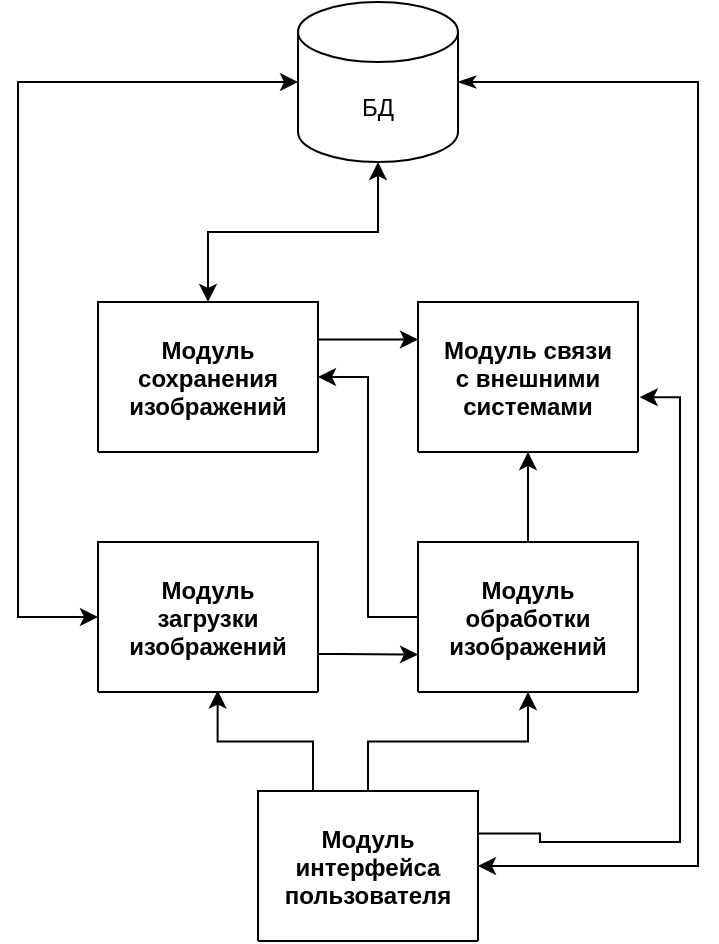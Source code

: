 <mxfile version="24.3.1" type="github">
  <diagram name="Страница — 1" id="MGqTzFy6tSMvy1WISyeM">
    <mxGraphModel dx="1560" dy="873" grid="1" gridSize="10" guides="1" tooltips="1" connect="1" arrows="1" fold="1" page="1" pageScale="1" pageWidth="583" pageHeight="827" math="0" shadow="0">
      <root>
        <mxCell id="0" />
        <mxCell id="1" parent="0" />
        <mxCell id="je2bhJFeGUnC3Seg1dl5-8" style="edgeStyle=orthogonalEdgeStyle;rounded=0;orthogonalLoop=1;jettySize=auto;html=1;entryX=0.5;entryY=1;entryDx=0;entryDy=0;" edge="1" parent="1" source="je2bhJFeGUnC3Seg1dl5-10" target="je2bhJFeGUnC3Seg1dl5-19">
          <mxGeometry relative="1" as="geometry" />
        </mxCell>
        <mxCell id="je2bhJFeGUnC3Seg1dl5-9" style="edgeStyle=orthogonalEdgeStyle;rounded=0;orthogonalLoop=1;jettySize=auto;html=1;entryX=1;entryY=0.5;entryDx=0;entryDy=0;" edge="1" parent="1" source="je2bhJFeGUnC3Seg1dl5-10" target="je2bhJFeGUnC3Seg1dl5-16">
          <mxGeometry relative="1" as="geometry" />
        </mxCell>
        <mxCell id="je2bhJFeGUnC3Seg1dl5-10" value="Модуль&#xa;обработки&#xa;изображений" style="shape=table;startSize=75;container=1;collapsible=0;childLayout=tableLayout;fixedRows=1;rowLines=1;fontStyle=1;align=center;resizeLast=1;" vertex="1" parent="1">
          <mxGeometry x="322" y="440" width="110" height="75" as="geometry" />
        </mxCell>
        <mxCell id="je2bhJFeGUnC3Seg1dl5-11" style="edgeStyle=orthogonalEdgeStyle;rounded=0;orthogonalLoop=1;jettySize=auto;html=1;" edge="1" parent="1" source="je2bhJFeGUnC3Seg1dl5-12" target="je2bhJFeGUnC3Seg1dl5-10">
          <mxGeometry relative="1" as="geometry" />
        </mxCell>
        <mxCell id="je2bhJFeGUnC3Seg1dl5-12" value="Модуль&#xa;интерфейса&#xa;пользователя" style="shape=table;startSize=75;container=1;collapsible=0;childLayout=tableLayout;fixedRows=1;rowLines=1;fontStyle=1;align=center;resizeLast=1;" vertex="1" parent="1">
          <mxGeometry x="242" y="564.5" width="110" height="75" as="geometry" />
        </mxCell>
        <mxCell id="je2bhJFeGUnC3Seg1dl5-13" style="edgeStyle=orthogonalEdgeStyle;rounded=0;orthogonalLoop=1;jettySize=auto;html=1;entryX=0;entryY=0.75;entryDx=0;entryDy=0;" edge="1" parent="1" source="je2bhJFeGUnC3Seg1dl5-14" target="je2bhJFeGUnC3Seg1dl5-10">
          <mxGeometry relative="1" as="geometry">
            <Array as="points">
              <mxPoint x="282" y="496" />
              <mxPoint x="282" y="496" />
            </Array>
          </mxGeometry>
        </mxCell>
        <mxCell id="je2bhJFeGUnC3Seg1dl5-14" value="Модуль&#xa;загрузки&#xa;изображений" style="shape=table;startSize=75;container=1;collapsible=0;childLayout=tableLayout;fixedRows=1;rowLines=1;fontStyle=1;align=center;resizeLast=1;" vertex="1" parent="1">
          <mxGeometry x="162" y="440" width="110" height="75" as="geometry" />
        </mxCell>
        <mxCell id="je2bhJFeGUnC3Seg1dl5-15" style="edgeStyle=orthogonalEdgeStyle;rounded=0;orthogonalLoop=1;jettySize=auto;html=1;exitX=1;exitY=0.25;exitDx=0;exitDy=0;entryX=0;entryY=0.25;entryDx=0;entryDy=0;" edge="1" parent="1" source="je2bhJFeGUnC3Seg1dl5-16" target="je2bhJFeGUnC3Seg1dl5-19">
          <mxGeometry relative="1" as="geometry" />
        </mxCell>
        <mxCell id="je2bhJFeGUnC3Seg1dl5-16" value="Модуль&#xa;сохранения&#xa;изображений" style="shape=table;startSize=75;container=1;collapsible=0;childLayout=tableLayout;fixedRows=1;rowLines=1;fontStyle=1;align=center;resizeLast=1;" vertex="1" parent="1">
          <mxGeometry x="162" y="320" width="110" height="75" as="geometry" />
        </mxCell>
        <mxCell id="je2bhJFeGUnC3Seg1dl5-17" style="edgeStyle=orthogonalEdgeStyle;rounded=0;orthogonalLoop=1;jettySize=auto;html=1;entryX=1;entryY=0.5;entryDx=0;entryDy=0;startArrow=classicThin;startFill=1;" edge="1" parent="1" source="je2bhJFeGUnC3Seg1dl5-18" target="je2bhJFeGUnC3Seg1dl5-12">
          <mxGeometry relative="1" as="geometry">
            <Array as="points">
              <mxPoint x="462" y="210" />
              <mxPoint x="462" y="602" />
            </Array>
          </mxGeometry>
        </mxCell>
        <mxCell id="je2bhJFeGUnC3Seg1dl5-18" value="БД" style="shape=cylinder3;whiteSpace=wrap;html=1;boundedLbl=1;backgroundOutline=1;size=15;" vertex="1" parent="1">
          <mxGeometry x="262" y="170" width="80" height="80" as="geometry" />
        </mxCell>
        <mxCell id="je2bhJFeGUnC3Seg1dl5-19" value="Модуль связи&#xa;с внешними&#xa;системами" style="shape=table;startSize=75;container=1;collapsible=0;childLayout=tableLayout;fixedRows=1;rowLines=1;fontStyle=1;align=center;resizeLast=1;" vertex="1" parent="1">
          <mxGeometry x="322" y="320" width="110" height="75" as="geometry" />
        </mxCell>
        <mxCell id="je2bhJFeGUnC3Seg1dl5-20" style="edgeStyle=orthogonalEdgeStyle;rounded=0;orthogonalLoop=1;jettySize=auto;html=1;entryX=0.5;entryY=1;entryDx=0;entryDy=0;entryPerimeter=0;startArrow=classic;startFill=1;" edge="1" parent="1" source="je2bhJFeGUnC3Seg1dl5-16" target="je2bhJFeGUnC3Seg1dl5-18">
          <mxGeometry relative="1" as="geometry" />
        </mxCell>
        <mxCell id="je2bhJFeGUnC3Seg1dl5-21" style="edgeStyle=orthogonalEdgeStyle;rounded=0;orthogonalLoop=1;jettySize=auto;html=1;entryX=0;entryY=0.5;entryDx=0;entryDy=0;entryPerimeter=0;startArrow=classic;startFill=1;" edge="1" parent="1" source="je2bhJFeGUnC3Seg1dl5-14" target="je2bhJFeGUnC3Seg1dl5-18">
          <mxGeometry relative="1" as="geometry">
            <Array as="points">
              <mxPoint x="122" y="478" />
              <mxPoint x="122" y="210" />
            </Array>
          </mxGeometry>
        </mxCell>
        <mxCell id="je2bhJFeGUnC3Seg1dl5-22" style="edgeStyle=orthogonalEdgeStyle;rounded=0;orthogonalLoop=1;jettySize=auto;html=1;exitX=0.25;exitY=0;exitDx=0;exitDy=0;entryX=0.544;entryY=0.99;entryDx=0;entryDy=0;entryPerimeter=0;" edge="1" parent="1" source="je2bhJFeGUnC3Seg1dl5-12" target="je2bhJFeGUnC3Seg1dl5-14">
          <mxGeometry relative="1" as="geometry" />
        </mxCell>
        <mxCell id="je2bhJFeGUnC3Seg1dl5-23" style="edgeStyle=orthogonalEdgeStyle;rounded=0;orthogonalLoop=1;jettySize=auto;html=1;exitX=0.989;exitY=0.318;exitDx=0;exitDy=0;entryX=0.997;entryY=0.67;entryDx=0;entryDy=0;entryPerimeter=0;exitPerimeter=0;" edge="1" parent="1">
          <mxGeometry relative="1" as="geometry">
            <mxPoint x="352.0" y="585.73" as="sourcePoint" />
            <mxPoint x="432.88" y="367.63" as="targetPoint" />
            <Array as="points">
              <mxPoint x="383" y="586" />
              <mxPoint x="383" y="590" />
              <mxPoint x="453" y="590" />
              <mxPoint x="453" y="368" />
            </Array>
          </mxGeometry>
        </mxCell>
      </root>
    </mxGraphModel>
  </diagram>
</mxfile>

